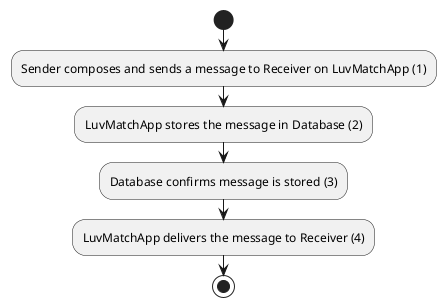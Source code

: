 @startuml

start

:Sender composes and sends a message to Receiver on LuvMatchApp (1);

:LuvMatchApp stores the message in Database (2);

:Database confirms message is stored (3);

:LuvMatchApp delivers the message to Receiver (4);

stop

@enduml
